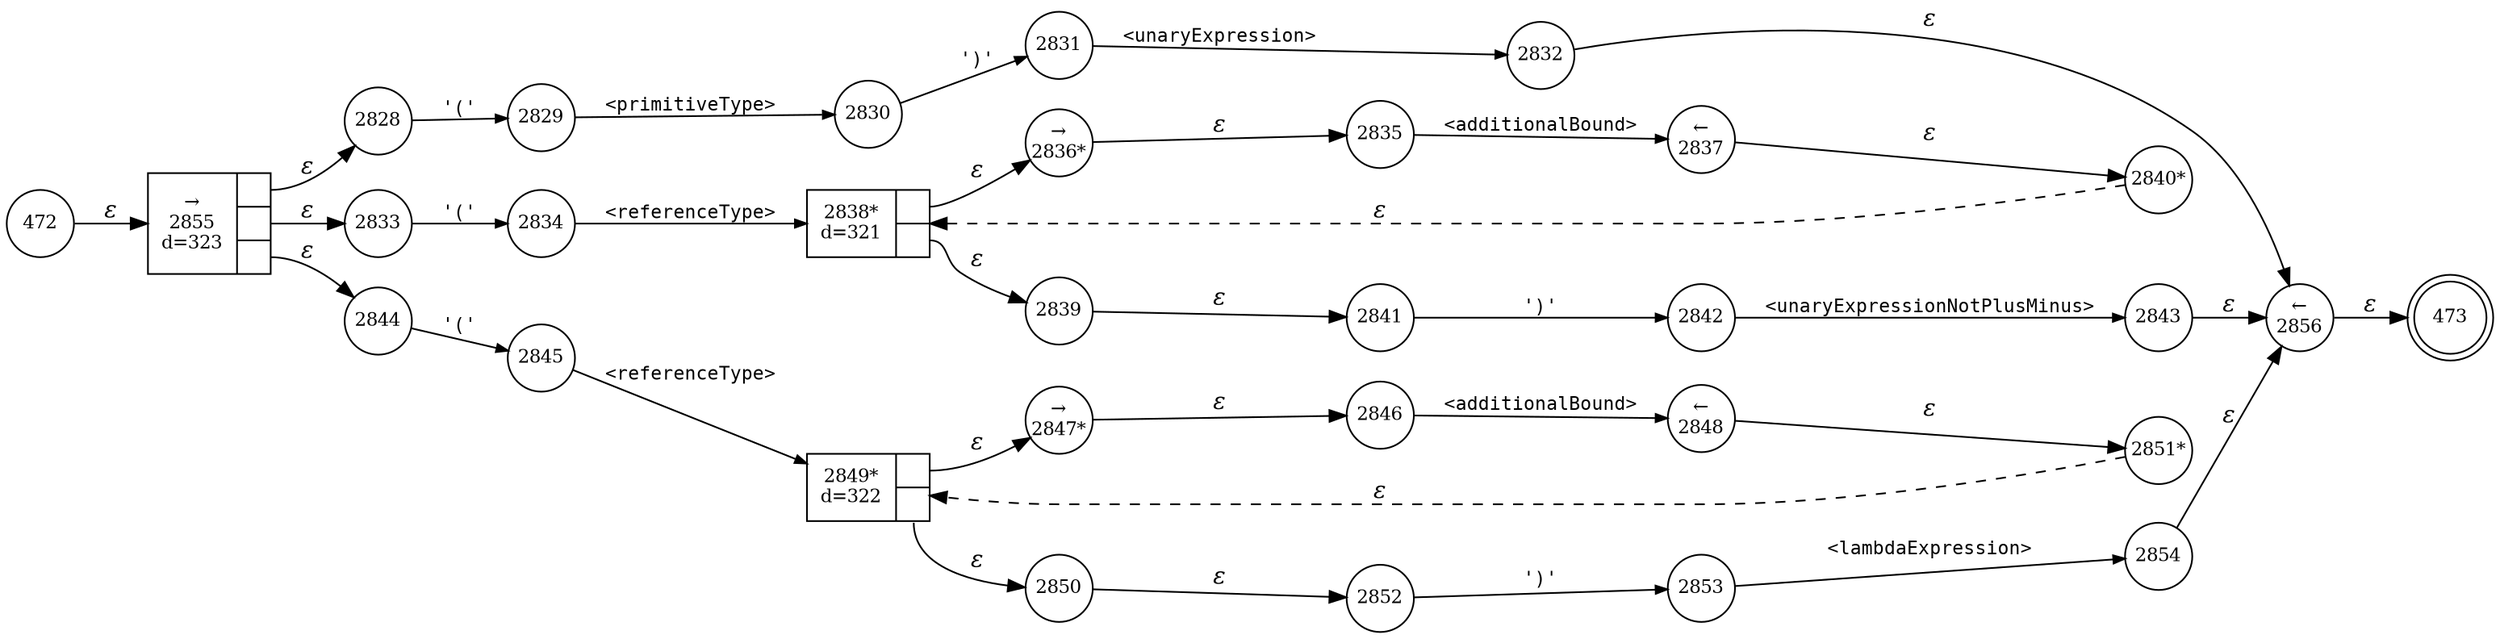digraph ATN {
rankdir=LR;
s473[fontsize=11, label="473", shape=doublecircle, fixedsize=true, width=.6];
s2828[fontsize=11,label="2828", shape=circle, fixedsize=true, width=.55, peripheries=1];
s2829[fontsize=11,label="2829", shape=circle, fixedsize=true, width=.55, peripheries=1];
s2830[fontsize=11,label="2830", shape=circle, fixedsize=true, width=.55, peripheries=1];
s2831[fontsize=11,label="2831", shape=circle, fixedsize=true, width=.55, peripheries=1];
s2832[fontsize=11,label="2832", shape=circle, fixedsize=true, width=.55, peripheries=1];
s2833[fontsize=11,label="2833", shape=circle, fixedsize=true, width=.55, peripheries=1];
s2834[fontsize=11,label="2834", shape=circle, fixedsize=true, width=.55, peripheries=1];
s2835[fontsize=11,label="2835", shape=circle, fixedsize=true, width=.55, peripheries=1];
s2836[fontsize=11,label="&rarr;\n2836*", shape=circle, fixedsize=true, width=.55, peripheries=1];
s2837[fontsize=11,label="&larr;\n2837", shape=circle, fixedsize=true, width=.55, peripheries=1];
s2838[fontsize=11,label="{2838*\nd=321|{<p0>|<p1>}}", shape=record, fixedsize=false, peripheries=1];
s2839[fontsize=11,label="2839", shape=circle, fixedsize=true, width=.55, peripheries=1];
s472[fontsize=11,label="472", shape=circle, fixedsize=true, width=.55, peripheries=1];
s2840[fontsize=11,label="2840*", shape=circle, fixedsize=true, width=.55, peripheries=1];
s2841[fontsize=11,label="2841", shape=circle, fixedsize=true, width=.55, peripheries=1];
s2842[fontsize=11,label="2842", shape=circle, fixedsize=true, width=.55, peripheries=1];
s2843[fontsize=11,label="2843", shape=circle, fixedsize=true, width=.55, peripheries=1];
s2844[fontsize=11,label="2844", shape=circle, fixedsize=true, width=.55, peripheries=1];
s2845[fontsize=11,label="2845", shape=circle, fixedsize=true, width=.55, peripheries=1];
s2846[fontsize=11,label="2846", shape=circle, fixedsize=true, width=.55, peripheries=1];
s2847[fontsize=11,label="&rarr;\n2847*", shape=circle, fixedsize=true, width=.55, peripheries=1];
s2848[fontsize=11,label="&larr;\n2848", shape=circle, fixedsize=true, width=.55, peripheries=1];
s2849[fontsize=11,label="{2849*\nd=322|{<p0>|<p1>}}", shape=record, fixedsize=false, peripheries=1];
s2850[fontsize=11,label="2850", shape=circle, fixedsize=true, width=.55, peripheries=1];
s2851[fontsize=11,label="2851*", shape=circle, fixedsize=true, width=.55, peripheries=1];
s2852[fontsize=11,label="2852", shape=circle, fixedsize=true, width=.55, peripheries=1];
s2853[fontsize=11,label="2853", shape=circle, fixedsize=true, width=.55, peripheries=1];
s2854[fontsize=11,label="2854", shape=circle, fixedsize=true, width=.55, peripheries=1];
s2855[fontsize=11,label="{&rarr;\n2855\nd=323|{<p0>|<p1>|<p2>}}", shape=record, fixedsize=false, peripheries=1];
s2856[fontsize=11,label="&larr;\n2856", shape=circle, fixedsize=true, width=.55, peripheries=1];
s472 -> s2855 [fontname="Times-Italic", label="&epsilon;"];
s2855:p0 -> s2828 [fontname="Times-Italic", label="&epsilon;"];
s2855:p1 -> s2833 [fontname="Times-Italic", label="&epsilon;"];
s2855:p2 -> s2844 [fontname="Times-Italic", label="&epsilon;"];
s2828 -> s2829 [fontsize=11, fontname="Courier", arrowsize=.7, label = "'('", arrowhead = normal];
s2833 -> s2834 [fontsize=11, fontname="Courier", arrowsize=.7, label = "'('", arrowhead = normal];
s2844 -> s2845 [fontsize=11, fontname="Courier", arrowsize=.7, label = "'('", arrowhead = normal];
s2829 -> s2830 [fontsize=11, fontname="Courier", arrowsize=.7, label = "<primitiveType>", arrowhead = normal];
s2834 -> s2838 [fontsize=11, fontname="Courier", arrowsize=.7, label = "<referenceType>", arrowhead = normal];
s2845 -> s2849 [fontsize=11, fontname="Courier", arrowsize=.7, label = "<referenceType>", arrowhead = normal];
s2830 -> s2831 [fontsize=11, fontname="Courier", arrowsize=.7, label = "')'", arrowhead = normal];
s2838:p0 -> s2836 [fontname="Times-Italic", label="&epsilon;"];
s2838:p1 -> s2839 [fontname="Times-Italic", label="&epsilon;"];
s2849:p0 -> s2847 [fontname="Times-Italic", label="&epsilon;"];
s2849:p1 -> s2850 [fontname="Times-Italic", label="&epsilon;"];
s2831 -> s2832 [fontsize=11, fontname="Courier", arrowsize=.7, label = "<unaryExpression>", arrowhead = normal];
s2836 -> s2835 [fontname="Times-Italic", label="&epsilon;"];
s2839 -> s2841 [fontname="Times-Italic", label="&epsilon;"];
s2847 -> s2846 [fontname="Times-Italic", label="&epsilon;"];
s2850 -> s2852 [fontname="Times-Italic", label="&epsilon;"];
s2832 -> s2856 [fontname="Times-Italic", label="&epsilon;"];
s2835 -> s2837 [fontsize=11, fontname="Courier", arrowsize=.7, label = "<additionalBound>", arrowhead = normal];
s2841 -> s2842 [fontsize=11, fontname="Courier", arrowsize=.7, label = "')'", arrowhead = normal];
s2846 -> s2848 [fontsize=11, fontname="Courier", arrowsize=.7, label = "<additionalBound>", arrowhead = normal];
s2852 -> s2853 [fontsize=11, fontname="Courier", arrowsize=.7, label = "')'", arrowhead = normal];
s2856 -> s473 [fontname="Times-Italic", label="&epsilon;"];
s2837 -> s2840 [fontname="Times-Italic", label="&epsilon;"];
s2842 -> s2843 [fontsize=11, fontname="Courier", arrowsize=.7, label = "<unaryExpressionNotPlusMinus>", arrowhead = normal];
s2848 -> s2851 [fontname="Times-Italic", label="&epsilon;"];
s2853 -> s2854 [fontsize=11, fontname="Courier", arrowsize=.7, label = "<lambdaExpression>", arrowhead = normal];
s2840 -> s2838 [fontname="Times-Italic", label="&epsilon;", style="dashed"];
s2843 -> s2856 [fontname="Times-Italic", label="&epsilon;"];
s2851 -> s2849 [fontname="Times-Italic", label="&epsilon;", style="dashed"];
s2854 -> s2856 [fontname="Times-Italic", label="&epsilon;"];
}